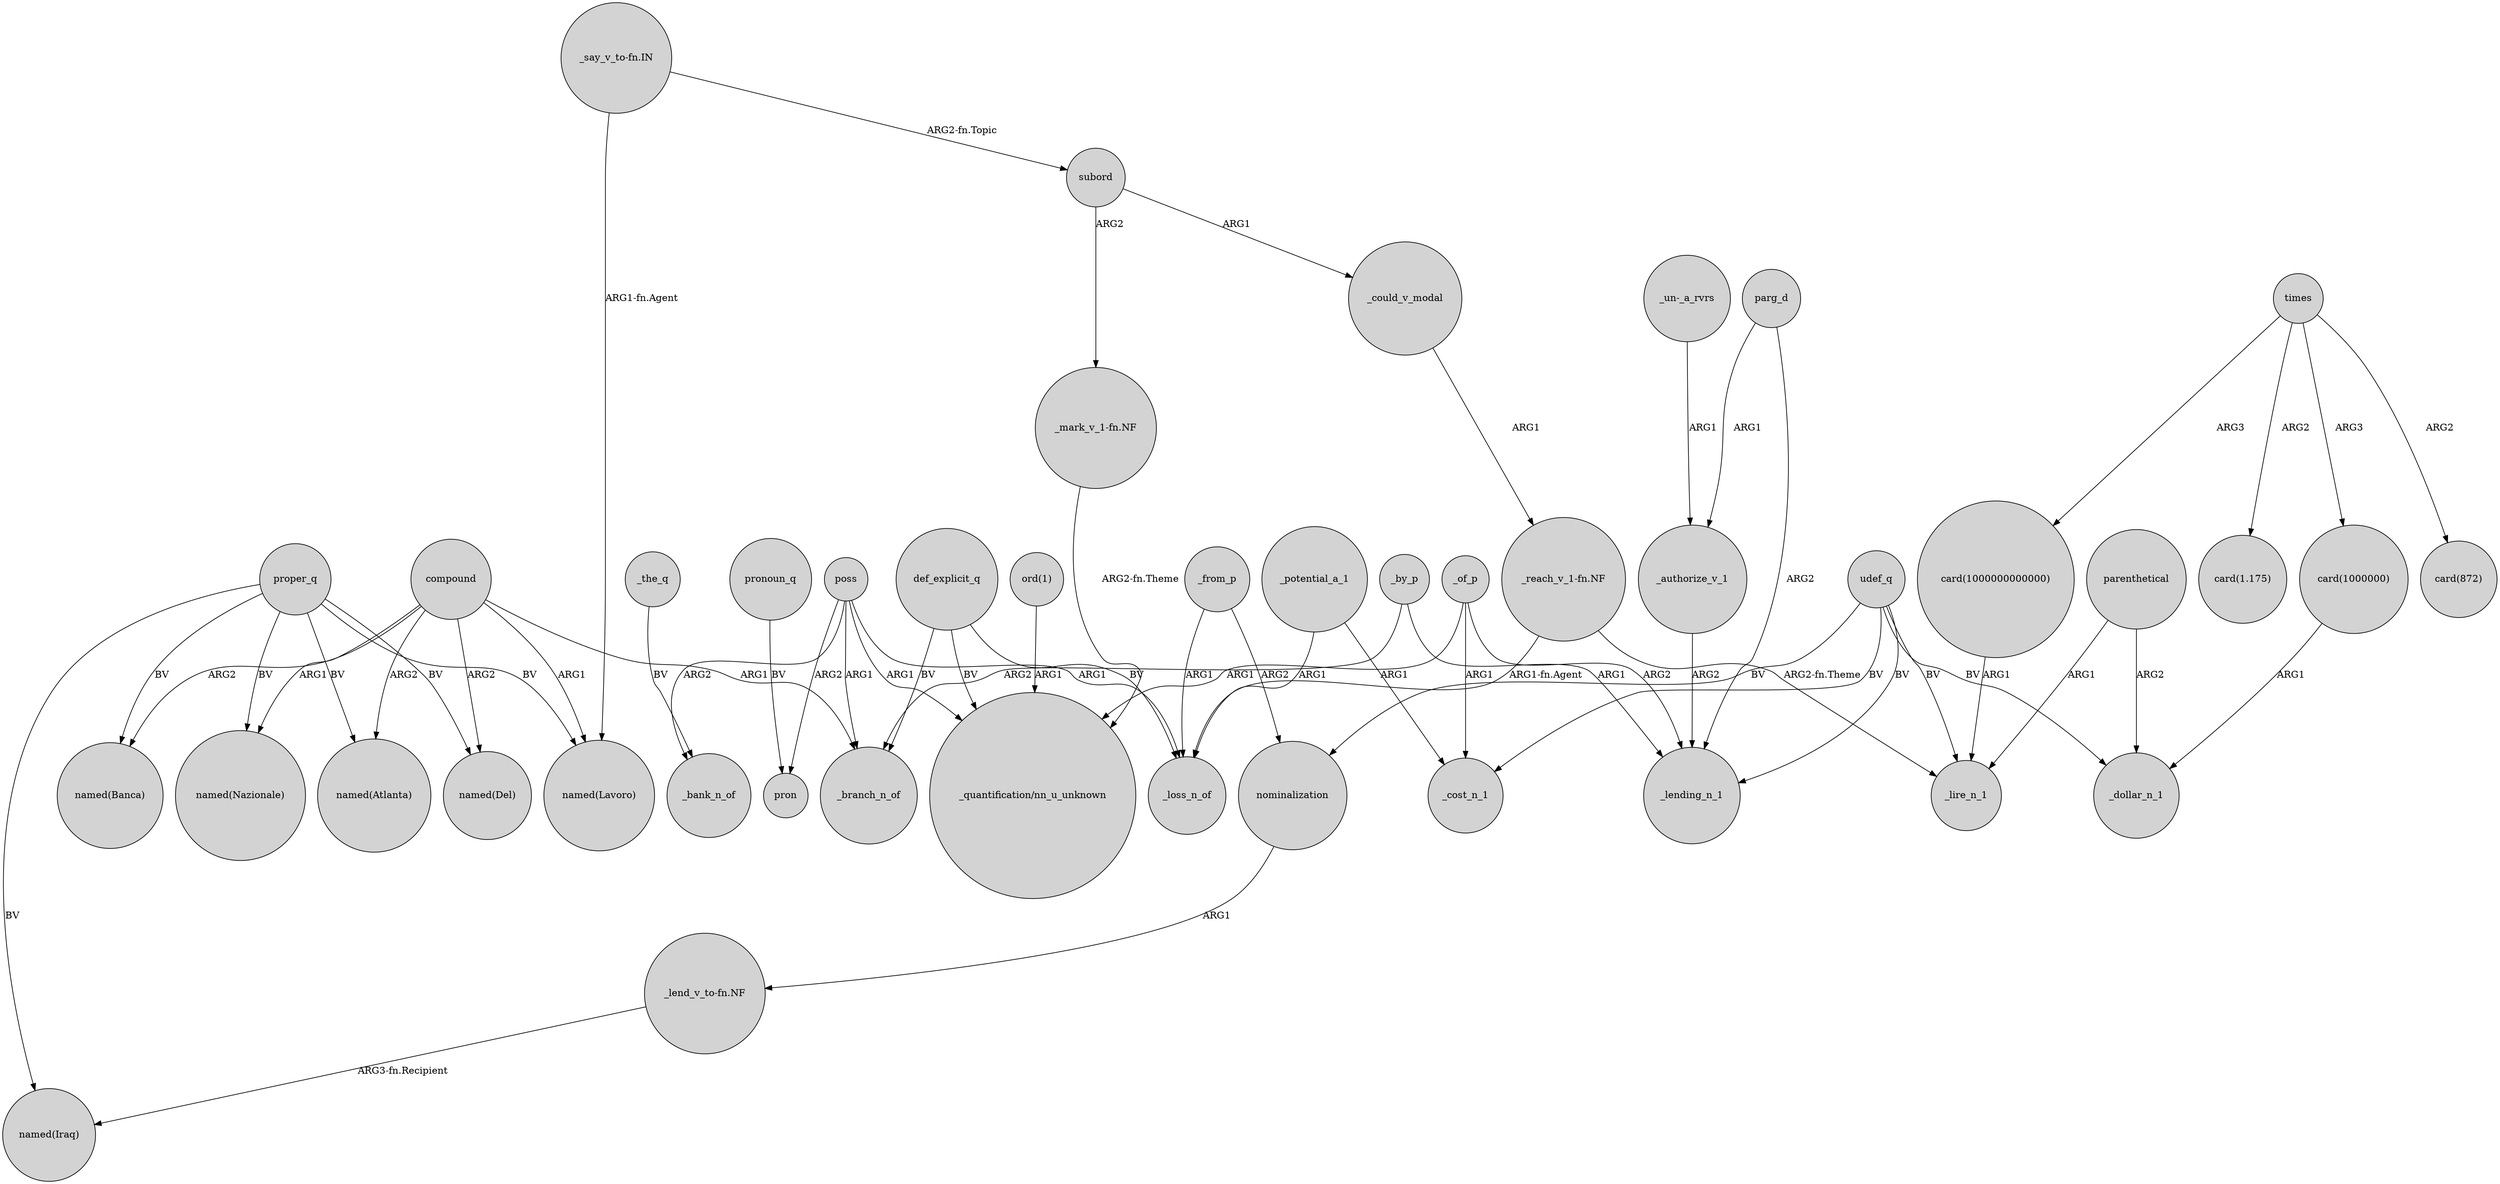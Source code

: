 digraph {
	node [shape=circle style=filled]
	_from_p -> _loss_n_of [label=ARG1]
	"card(1000000)" -> _dollar_n_1 [label=ARG1]
	poss -> _bank_n_of [label=ARG2]
	compound -> _branch_n_of [label=ARG1]
	udef_q -> _lending_n_1 [label=BV]
	"_mark_v_1-fn.NF" -> "_quantification/nn_u_unknown" [label="ARG2-fn.Theme"]
	poss -> pron [label=ARG2]
	"_reach_v_1-fn.NF" -> _lire_n_1 [label="ARG2-fn.Theme"]
	parenthetical -> _lire_n_1 [label=ARG1]
	def_explicit_q -> _loss_n_of [label=BV]
	proper_q -> "named(Lavoro)" [label=BV]
	_authorize_v_1 -> _lending_n_1 [label=ARG2]
	nominalization -> "_lend_v_to-fn.NF" [label=ARG1]
	_could_v_modal -> "_reach_v_1-fn.NF" [label=ARG1]
	_of_p -> _lending_n_1 [label=ARG2]
	subord -> _could_v_modal [label=ARG1]
	poss -> "_quantification/nn_u_unknown" [label=ARG1]
	compound -> "named(Nazionale)" [label=ARG1]
	udef_q -> _cost_n_1 [label=BV]
	poss -> _loss_n_of [label=ARG1]
	proper_q -> "named(Atlanta)" [label=BV]
	_of_p -> _cost_n_1 [label=ARG1]
	proper_q -> "named(Nazionale)" [label=BV]
	pronoun_q -> pron [label=BV]
	proper_q -> "named(Iraq)" [label=BV]
	"ord(1)" -> "_quantification/nn_u_unknown" [label=ARG1]
	proper_q -> "named(Del)" [label=BV]
	_the_q -> _bank_n_of [label=BV]
	subord -> "_mark_v_1-fn.NF" [label=ARG2]
	times -> "card(1000000000000)" [label=ARG3]
	parg_d -> _lending_n_1 [label=ARG2]
	"_reach_v_1-fn.NF" -> _loss_n_of [label="ARG1-fn.Agent"]
	"_lend_v_to-fn.NF" -> "named(Iraq)" [label="ARG3-fn.Recipient"]
	parg_d -> _authorize_v_1 [label=ARG1]
	times -> "card(1000000)" [label=ARG3]
	_potential_a_1 -> _cost_n_1 [label=ARG1]
	times -> "card(1.175)" [label=ARG2]
	def_explicit_q -> "_quantification/nn_u_unknown" [label=BV]
	_of_p -> "_quantification/nn_u_unknown" [label=ARG1]
	"_say_v_to-fn.IN" -> subord [label="ARG2-fn.Topic"]
	_potential_a_1 -> _loss_n_of [label=ARG1]
	udef_q -> nominalization [label=BV]
	_from_p -> nominalization [label=ARG2]
	"_un-_a_rvrs" -> _authorize_v_1 [label=ARG1]
	"_say_v_to-fn.IN" -> "named(Lavoro)" [label="ARG1-fn.Agent"]
	_by_p -> _lending_n_1 [label=ARG1]
	compound -> "named(Lavoro)" [label=ARG1]
	_by_p -> _branch_n_of [label=ARG2]
	compound -> "named(Del)" [label=ARG2]
	compound -> "named(Banca)" [label=ARG2]
	compound -> "named(Atlanta)" [label=ARG2]
	proper_q -> "named(Banca)" [label=BV]
	def_explicit_q -> _branch_n_of [label=BV]
	parenthetical -> _dollar_n_1 [label=ARG2]
	poss -> _branch_n_of [label=ARG1]
	times -> "card(872)" [label=ARG2]
	udef_q -> _dollar_n_1 [label=BV]
	udef_q -> _lire_n_1 [label=BV]
	"card(1000000000000)" -> _lire_n_1 [label=ARG1]
}
